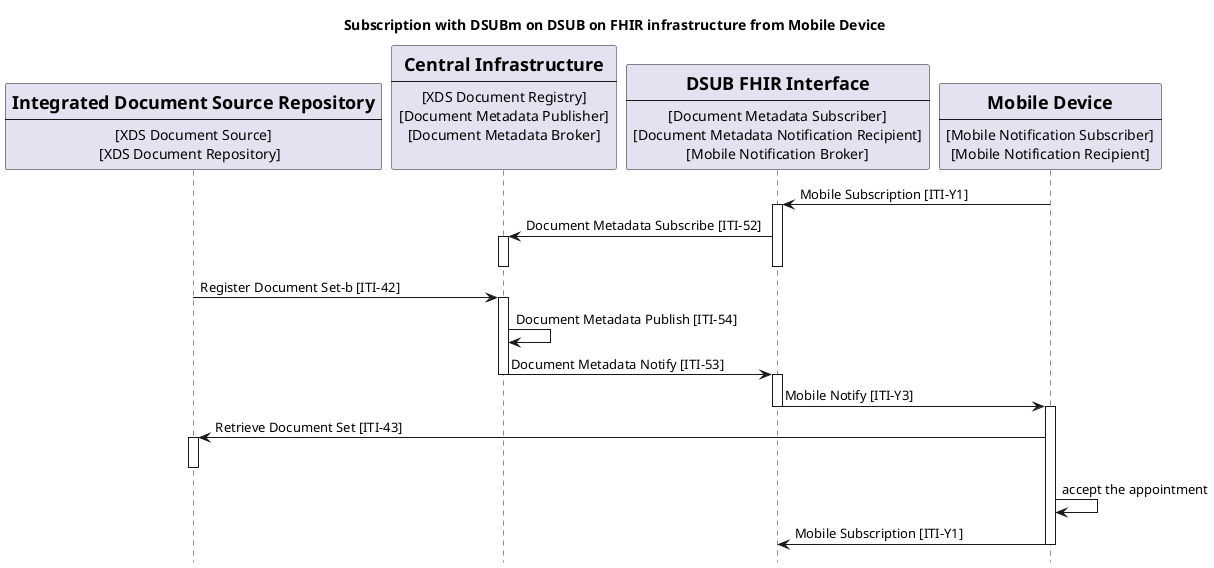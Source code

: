 @startuml
skinparam svgDimensionStyle false
hide footbox
title "Subscription with DSUBm on DSUB on FHIR infrastructure from Mobile Device" 
participant Repository [
    =Integrated Document Source Repository
    ----
    [XDS Document Source]
    [XDS Document Repository]  
] 

participant Central [
    =Central Infrastructure
    ----
    [XDS Document Registry]
    [Document Metadata Publisher]
    [Document Metadata Broker]
    
] 

participant DSUBonFHIR [
    =DSUB FHIR Interface
    ----
    [Document Metadata Subscriber]
    [Document Metadata Notification Recipient]
    [Mobile Notification Broker]
    ] 

participant MobDevice [
    =Mobile Device
    ----
    [Mobile Notification Subscriber]
    [Mobile Notification Recipient]
] 

MobDevice -> DSUBonFHIR: Mobile Subscription [ITI-Y1]
activate DSUBonFHIR
DSUBonFHIR -> Central: Document Metadata Subscribe [ITI-52]
activate Central
deactivate Central
deactivate DSUBonFHIR

Repository -> Central: Register Document Set-b [ITI-42]
activate Central
Central -> Central:  Document Metadata Publish [ITI-54]
Central -> DSUBonFHIR: Document Metadata Notify [ITI-53]
deactivate Central

activate DSUBonFHIR
DSUBonFHIR -> MobDevice: Mobile Notify [ITI-Y3]
deactivate DSUBonFHIR
activate MobDevice
MobDevice -> Repository: Retrieve Document Set [ITI-43]
activate Repository
deactivate Repository
MobDevice -> MobDevice: accept the appointment
MobDevice -> DSUBonFHIR: Mobile Subscription [ITI-Y1]
deactivate MobDevice


@enduml